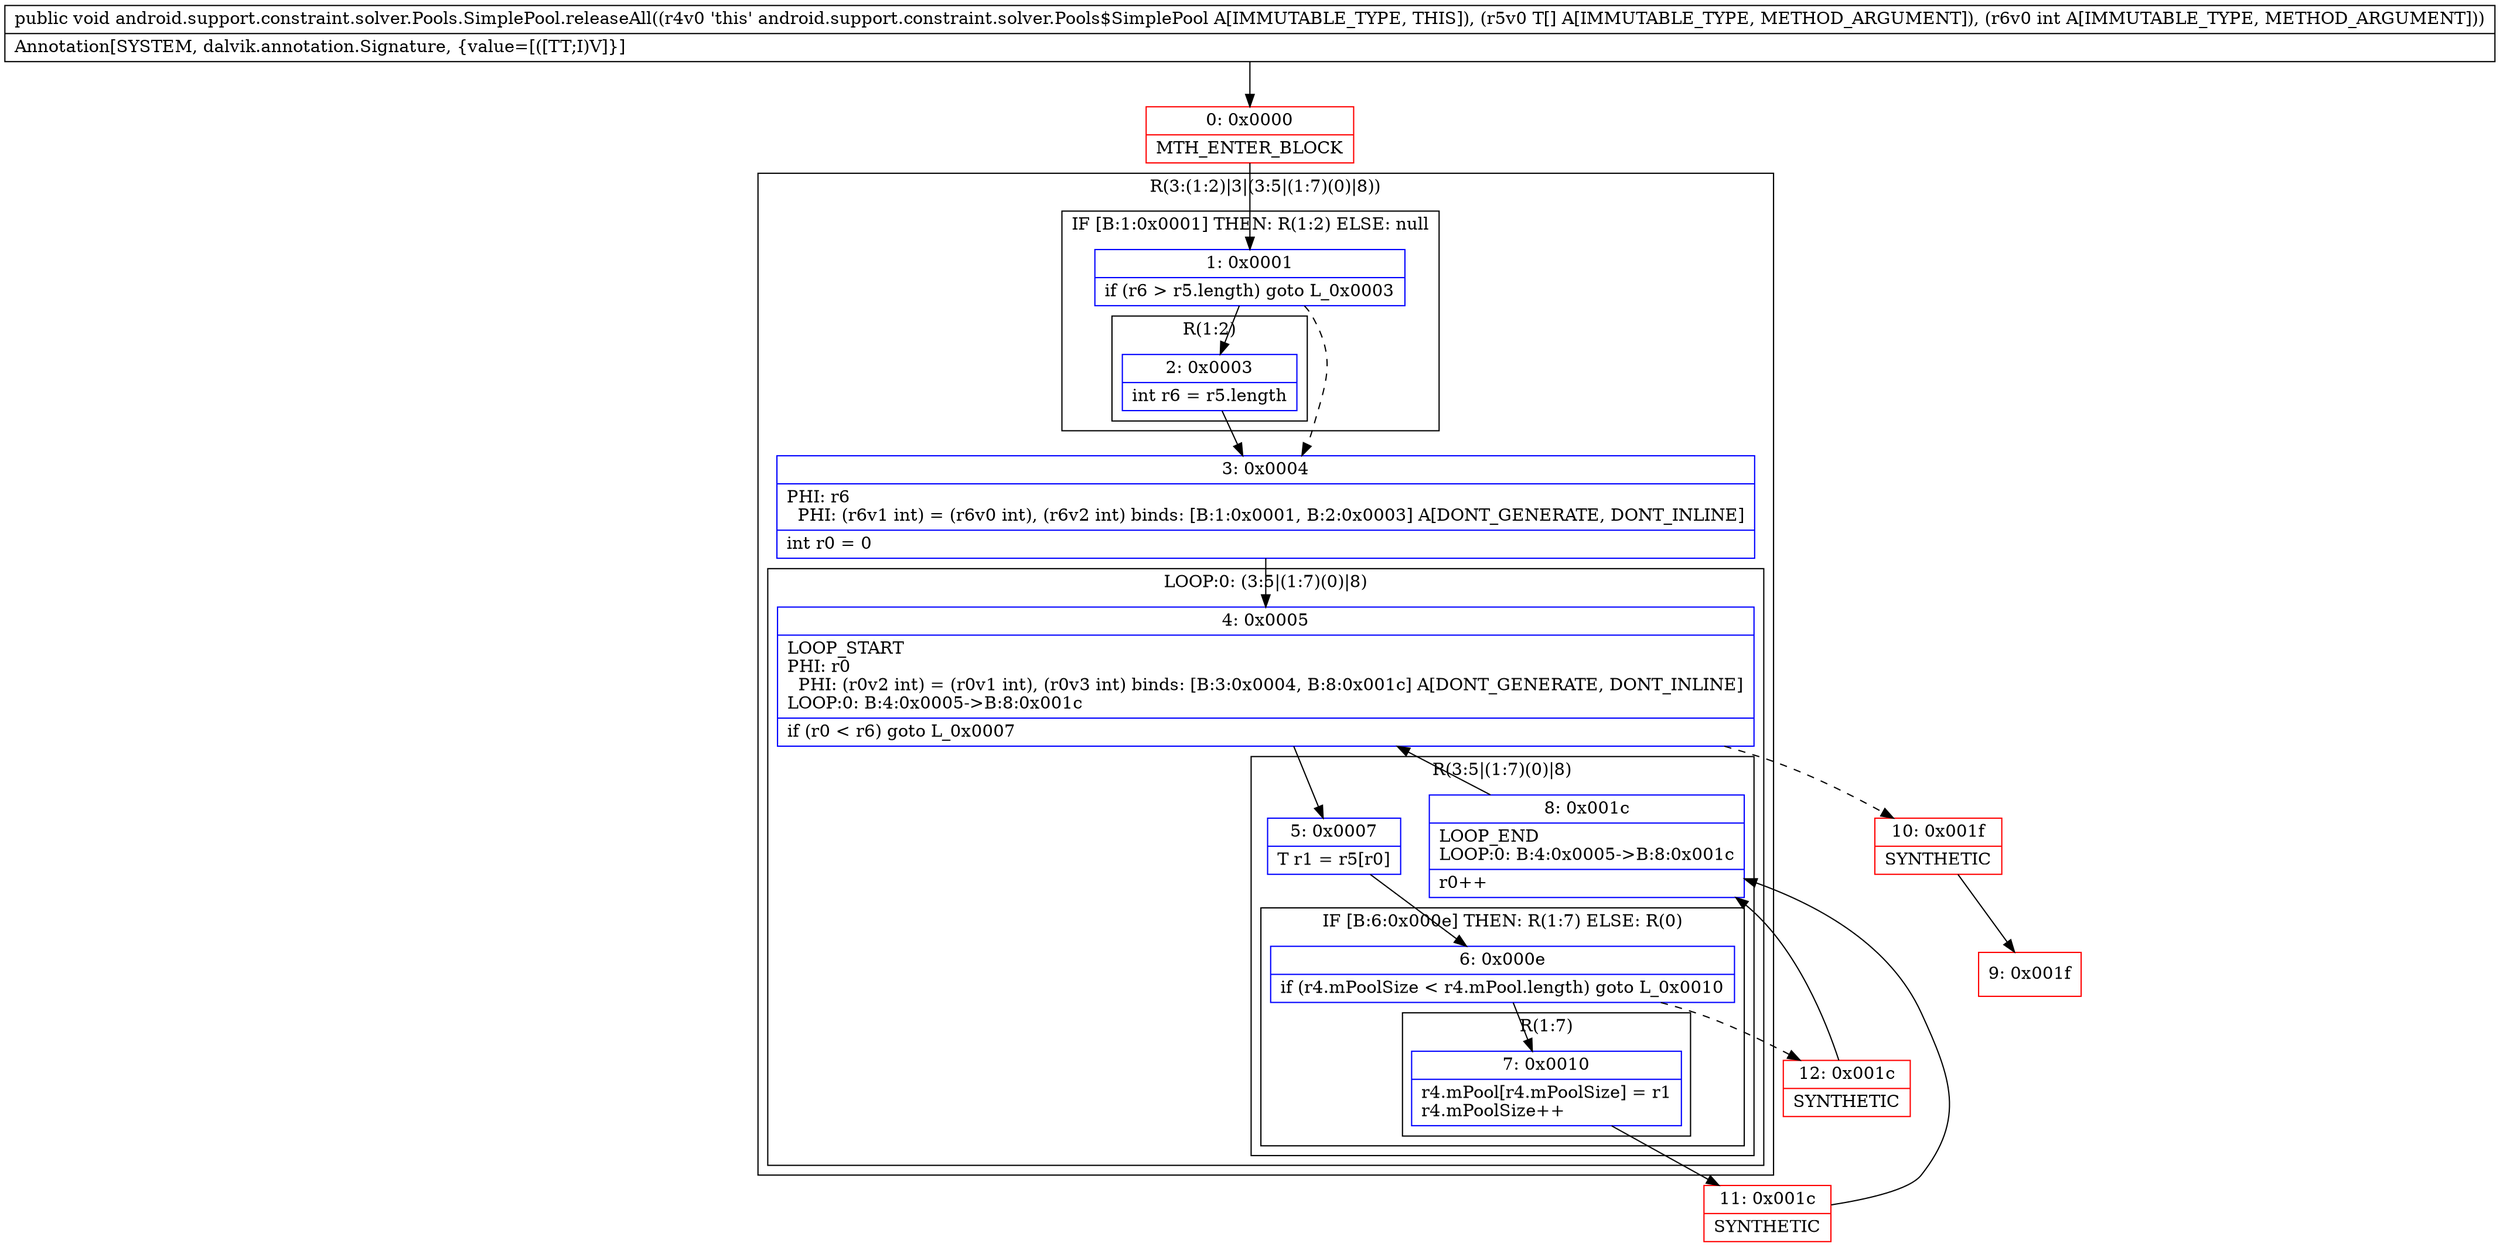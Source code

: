 digraph "CFG forandroid.support.constraint.solver.Pools.SimplePool.releaseAll([Ljava\/lang\/Object;I)V" {
subgraph cluster_Region_1482365975 {
label = "R(3:(1:2)|3|(3:5|(1:7)(0)|8))";
node [shape=record,color=blue];
subgraph cluster_IfRegion_1203739224 {
label = "IF [B:1:0x0001] THEN: R(1:2) ELSE: null";
node [shape=record,color=blue];
Node_1 [shape=record,label="{1\:\ 0x0001|if (r6 \> r5.length) goto L_0x0003\l}"];
subgraph cluster_Region_1665637468 {
label = "R(1:2)";
node [shape=record,color=blue];
Node_2 [shape=record,label="{2\:\ 0x0003|int r6 = r5.length\l}"];
}
}
Node_3 [shape=record,label="{3\:\ 0x0004|PHI: r6 \l  PHI: (r6v1 int) = (r6v0 int), (r6v2 int) binds: [B:1:0x0001, B:2:0x0003] A[DONT_GENERATE, DONT_INLINE]\l|int r0 = 0\l}"];
subgraph cluster_LoopRegion_55623761 {
label = "LOOP:0: (3:5|(1:7)(0)|8)";
node [shape=record,color=blue];
Node_4 [shape=record,label="{4\:\ 0x0005|LOOP_START\lPHI: r0 \l  PHI: (r0v2 int) = (r0v1 int), (r0v3 int) binds: [B:3:0x0004, B:8:0x001c] A[DONT_GENERATE, DONT_INLINE]\lLOOP:0: B:4:0x0005\-\>B:8:0x001c\l|if (r0 \< r6) goto L_0x0007\l}"];
subgraph cluster_Region_675028754 {
label = "R(3:5|(1:7)(0)|8)";
node [shape=record,color=blue];
Node_5 [shape=record,label="{5\:\ 0x0007|T r1 = r5[r0]\l}"];
subgraph cluster_IfRegion_1617397373 {
label = "IF [B:6:0x000e] THEN: R(1:7) ELSE: R(0)";
node [shape=record,color=blue];
Node_6 [shape=record,label="{6\:\ 0x000e|if (r4.mPoolSize \< r4.mPool.length) goto L_0x0010\l}"];
subgraph cluster_Region_531197554 {
label = "R(1:7)";
node [shape=record,color=blue];
Node_7 [shape=record,label="{7\:\ 0x0010|r4.mPool[r4.mPoolSize] = r1\lr4.mPoolSize++\l}"];
}
subgraph cluster_Region_921134864 {
label = "R(0)";
node [shape=record,color=blue];
}
}
Node_8 [shape=record,label="{8\:\ 0x001c|LOOP_END\lLOOP:0: B:4:0x0005\-\>B:8:0x001c\l|r0++\l}"];
}
}
}
Node_0 [shape=record,color=red,label="{0\:\ 0x0000|MTH_ENTER_BLOCK\l}"];
Node_9 [shape=record,color=red,label="{9\:\ 0x001f}"];
Node_10 [shape=record,color=red,label="{10\:\ 0x001f|SYNTHETIC\l}"];
Node_11 [shape=record,color=red,label="{11\:\ 0x001c|SYNTHETIC\l}"];
Node_12 [shape=record,color=red,label="{12\:\ 0x001c|SYNTHETIC\l}"];
MethodNode[shape=record,label="{public void android.support.constraint.solver.Pools.SimplePool.releaseAll((r4v0 'this' android.support.constraint.solver.Pools$SimplePool A[IMMUTABLE_TYPE, THIS]), (r5v0 T[] A[IMMUTABLE_TYPE, METHOD_ARGUMENT]), (r6v0 int A[IMMUTABLE_TYPE, METHOD_ARGUMENT]))  | Annotation[SYSTEM, dalvik.annotation.Signature, \{value=[([TT;I)V]\}]\l}"];
MethodNode -> Node_0;
Node_1 -> Node_2;
Node_1 -> Node_3[style=dashed];
Node_2 -> Node_3;
Node_3 -> Node_4;
Node_4 -> Node_5;
Node_4 -> Node_10[style=dashed];
Node_5 -> Node_6;
Node_6 -> Node_7;
Node_6 -> Node_12[style=dashed];
Node_7 -> Node_11;
Node_8 -> Node_4;
Node_0 -> Node_1;
Node_10 -> Node_9;
Node_11 -> Node_8;
Node_12 -> Node_8;
}

